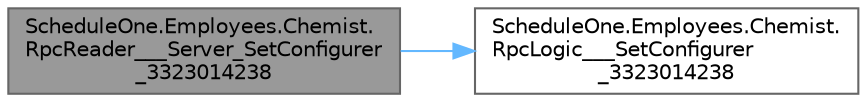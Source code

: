 digraph "ScheduleOne.Employees.Chemist.RpcReader___Server_SetConfigurer_3323014238"
{
 // LATEX_PDF_SIZE
  bgcolor="transparent";
  edge [fontname=Helvetica,fontsize=10,labelfontname=Helvetica,labelfontsize=10];
  node [fontname=Helvetica,fontsize=10,shape=box,height=0.2,width=0.4];
  rankdir="LR";
  Node1 [id="Node000001",label="ScheduleOne.Employees.Chemist.\lRpcReader___Server_SetConfigurer\l_3323014238",height=0.2,width=0.4,color="gray40", fillcolor="grey60", style="filled", fontcolor="black",tooltip=" "];
  Node1 -> Node2 [id="edge1_Node000001_Node000002",color="steelblue1",style="solid",tooltip=" "];
  Node2 [id="Node000002",label="ScheduleOne.Employees.Chemist.\lRpcLogic___SetConfigurer\l_3323014238",height=0.2,width=0.4,color="grey40", fillcolor="white", style="filled",URL="$class_schedule_one_1_1_employees_1_1_chemist.html#adfbdaba32690e70c3b7cbd69a5d2b1f6",tooltip=" "];
}
